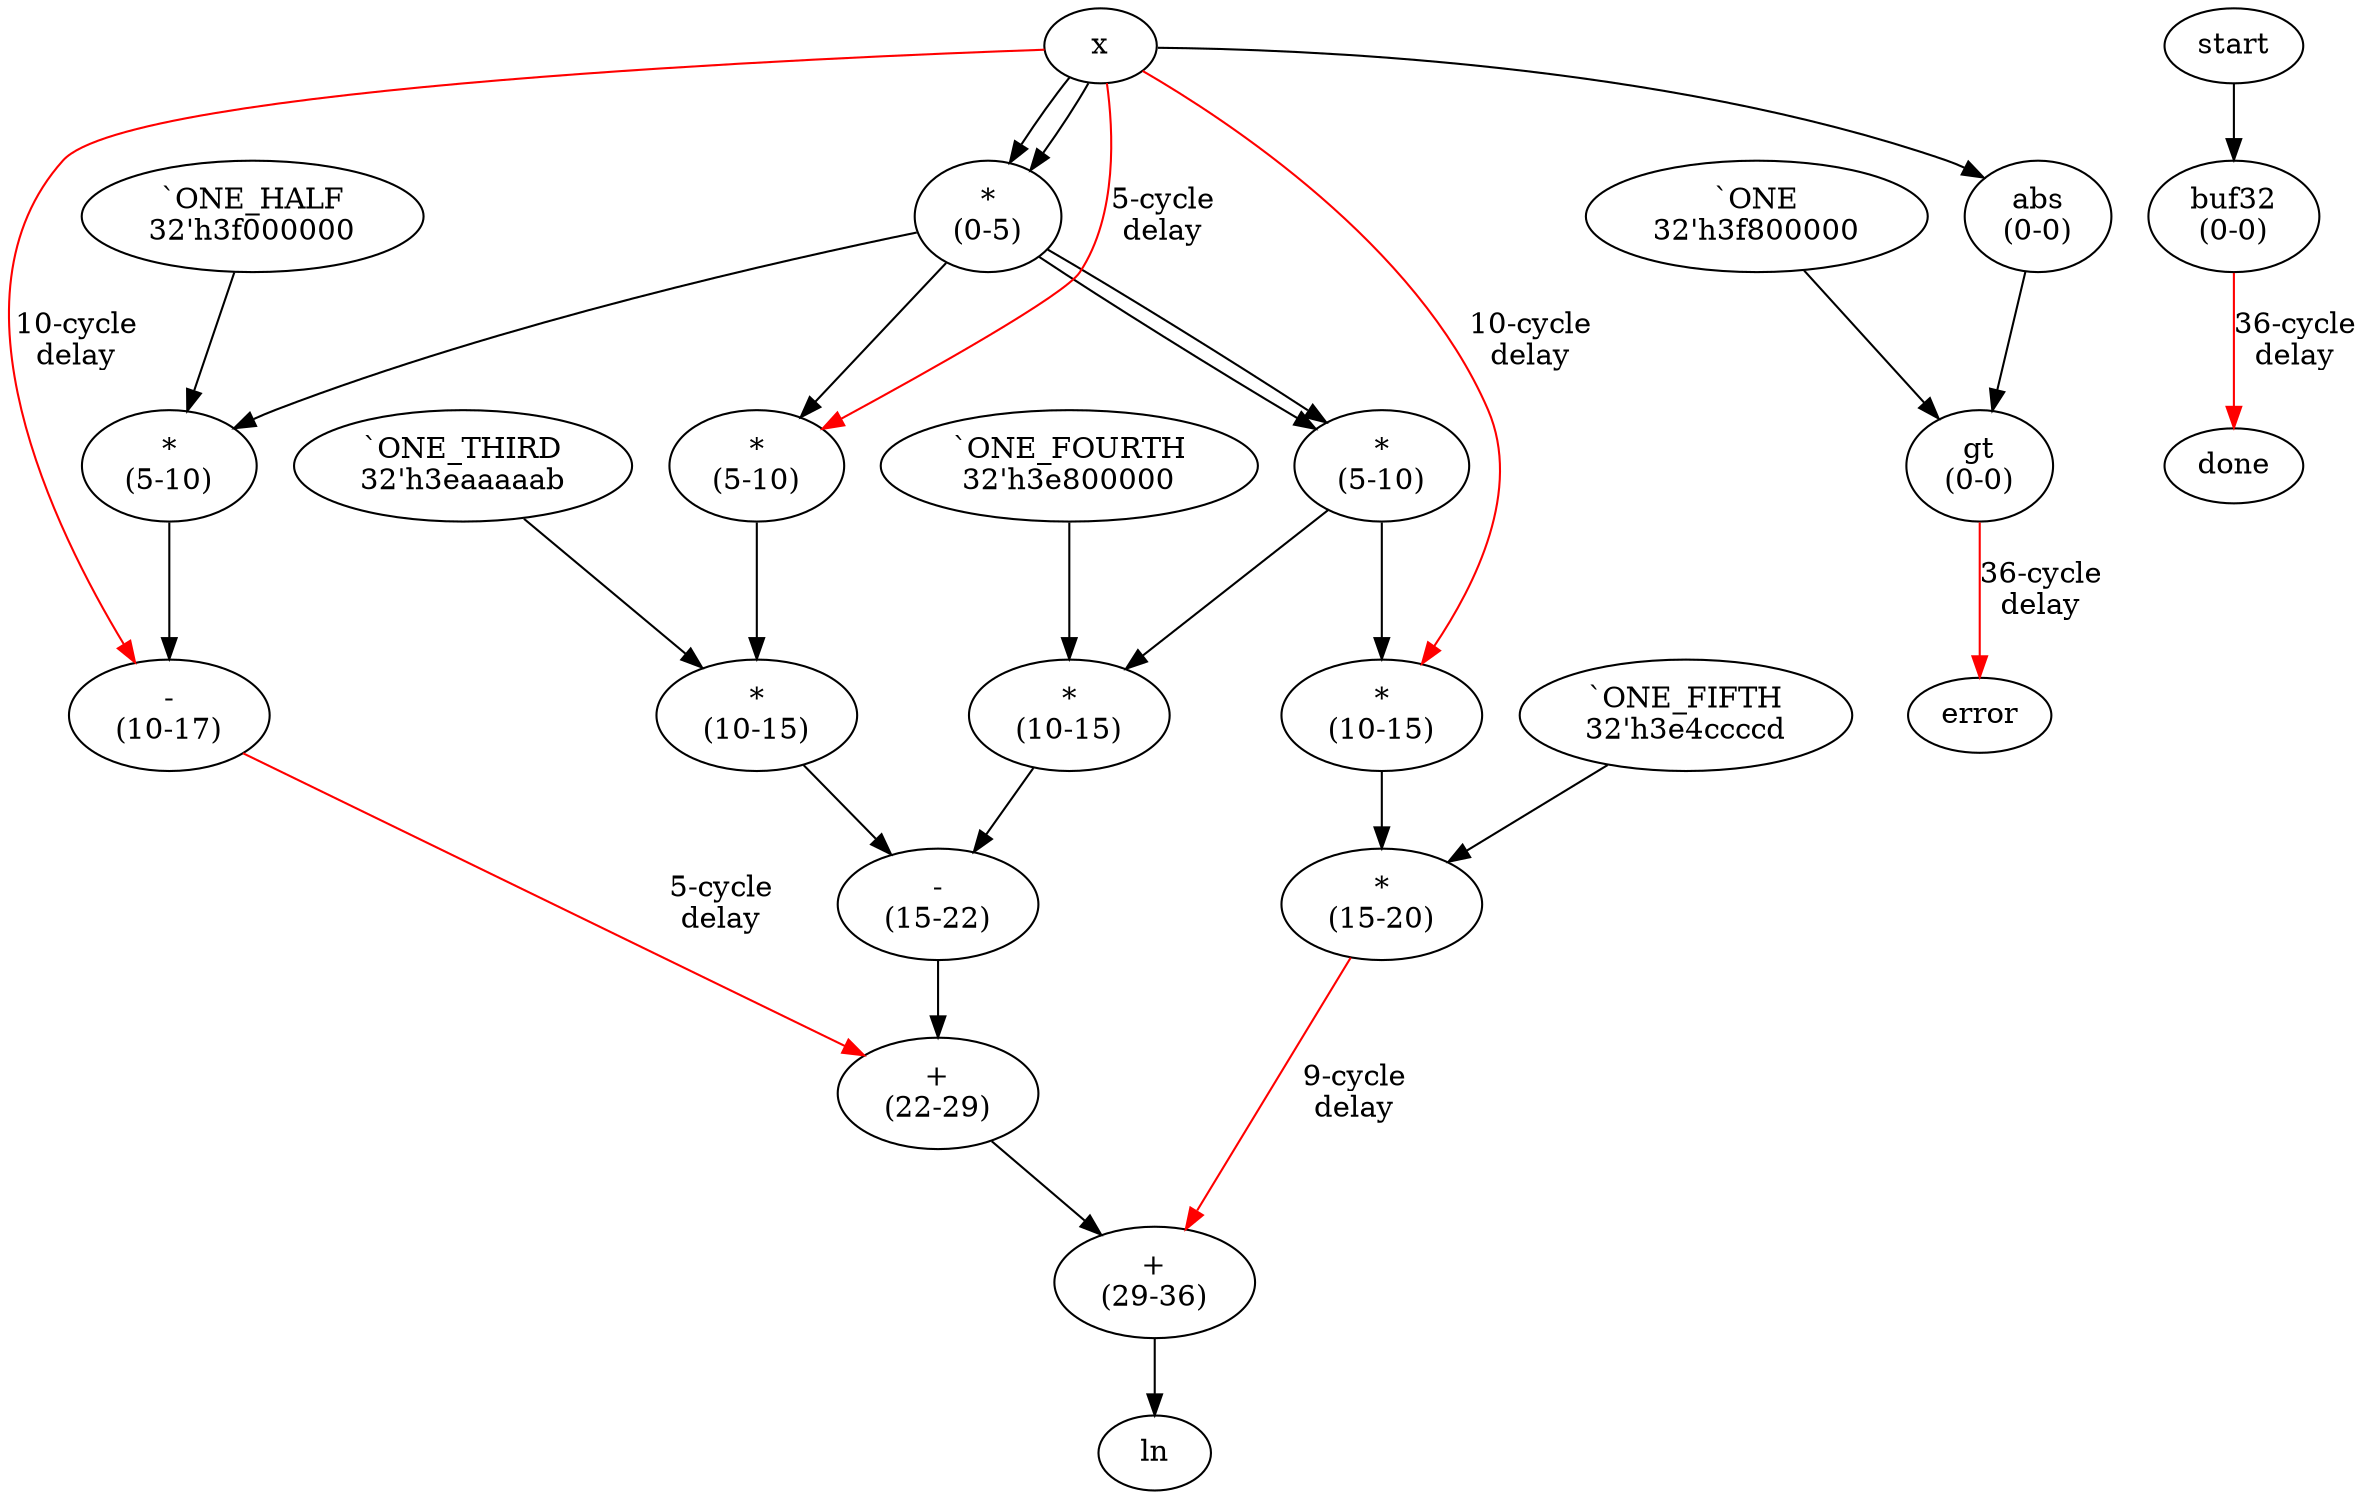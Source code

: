 digraph {
	"ONE_HALF" [label="`ONE_HALF
32'h3f000000"]
	"ONE_THIRD" [label="`ONE_THIRD
32'h3eaaaaab"]
	"ONE_FOURTH" [label="`ONE_FOURTH
32'h3e800000"]
	"ONE_FIFTH" [label="`ONE_FIFTH
32'h3e4ccccd"]
	"ONE" [label="`ONE
32'h3f800000"]
	"ln output" [label="ln"]
	"done output" [label="done"]
	"error output" [label="error"]
	"done" [label="buf32
(0-0)"]
	"x_abs" [label="abs
(0-0)"]
	"error" [label="gt
(0-0)"]
	"e2" [label="*
(0-5)"]
	"t2" [label="*
(5-10)"]
	"e3" [label="*
(5-10)"]
	"e4" [label="*
(5-10)"]
	"s12" [label="-
(10-17)"]
	"e5" [label="*
(10-15)"]
	"t3" [label="*
(10-15)"]
	"t4" [label="*
(10-15)"]
	"s34" [label="-
(15-22)"]
	"t5" [label="*
(15-20)"]
	"s1234" [label="+
(22-29)"]
	"ln" [label="+
(29-36)"]
	"start" -> "done";
	"x" -> "x_abs";
	"x_abs" -> "error";
	"ONE" -> "error";
	"x" -> "e2";
	"x" -> "e2";
	"e2" -> "t2";
	"ONE_HALF" -> "t2";
	"e2" -> "e3";
	"x" -> "e3" [label="5-cycle\ndelay", color=red];
	"e2" -> "e4";
	"e2" -> "e4";
	"x" -> "s12" [label="10-cycle\ndelay", color=red];
	"t2" -> "s12";
	"e4" -> "e5";
	"x" -> "e5" [label="10-cycle\ndelay", color=red];
	"e3" -> "t3";
	"ONE_THIRD" -> "t3";
	"e4" -> "t4";
	"ONE_FOURTH" -> "t4";
	"t3" -> "s34";
	"t4" -> "s34";
	"e5" -> "t5";
	"ONE_FIFTH" -> "t5";
	"s12" -> "s1234" [label="5-cycle\ndelay", color=red];
	"s34" -> "s1234";
	"s1234" -> "ln";
	"t5" -> "ln" [label="9-cycle\ndelay", color=red];
	"ln" -> "ln output";
	"done" -> "done output" [label="36-cycle\ndelay", color=red];
	"error" -> "error output" [label="36-cycle\ndelay", color=red];
}

